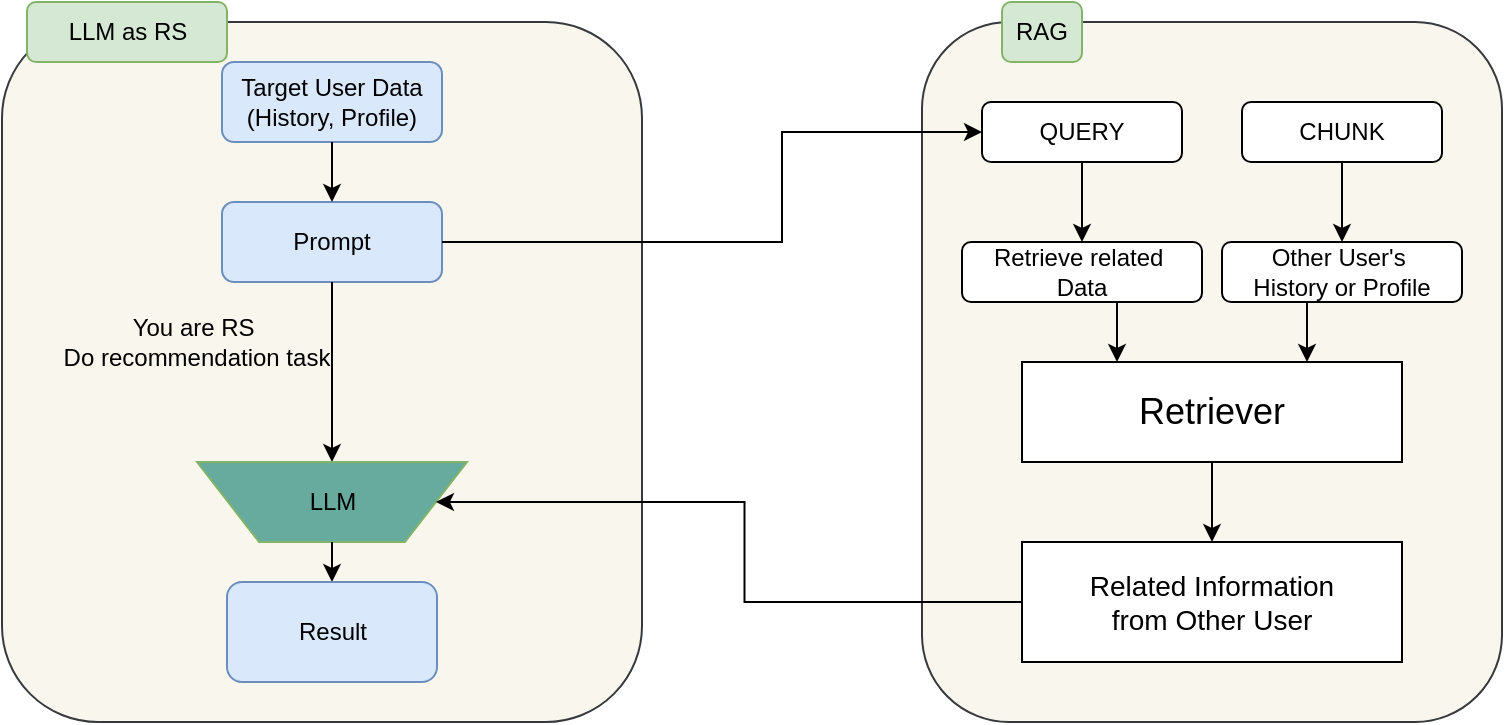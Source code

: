 <mxfile version="24.7.14">
  <diagram name="Page-1" id="HfTJeh2-XO4XwnW64IjF">
    <mxGraphModel dx="1037" dy="717" grid="1" gridSize="10" guides="1" tooltips="1" connect="1" arrows="1" fold="1" page="1" pageScale="1" pageWidth="850" pageHeight="1100" math="0" shadow="0">
      <root>
        <mxCell id="0" />
        <mxCell id="1" parent="0" />
        <mxCell id="4nz0dGqZHAHuWgcf-8ju-11" value="" style="rounded=1;whiteSpace=wrap;html=1;fillColor=#f9f7ed;strokeColor=#36393d;" vertex="1" parent="1">
          <mxGeometry x="160" y="60" width="320" height="350" as="geometry" />
        </mxCell>
        <mxCell id="4nz0dGqZHAHuWgcf-8ju-1" value="Target User Data&lt;div&gt;(History, Profile)&lt;/div&gt;" style="rounded=1;whiteSpace=wrap;html=1;fillColor=#dae8fc;strokeColor=#6c8ebf;" vertex="1" parent="1">
          <mxGeometry x="270" y="80" width="110" height="40" as="geometry" />
        </mxCell>
        <mxCell id="4nz0dGqZHAHuWgcf-8ju-2" value="Prompt" style="rounded=1;whiteSpace=wrap;html=1;fillColor=#dae8fc;strokeColor=#6c8ebf;" vertex="1" parent="1">
          <mxGeometry x="270" y="150" width="110" height="40" as="geometry" />
        </mxCell>
        <mxCell id="4nz0dGqZHAHuWgcf-8ju-3" value="" style="endArrow=classic;html=1;rounded=0;exitX=0.5;exitY=1;exitDx=0;exitDy=0;entryX=0.5;entryY=0;entryDx=0;entryDy=0;" edge="1" parent="1" source="4nz0dGqZHAHuWgcf-8ju-1" target="4nz0dGqZHAHuWgcf-8ju-2">
          <mxGeometry width="50" height="50" relative="1" as="geometry">
            <mxPoint x="400" y="400" as="sourcePoint" />
            <mxPoint x="450" y="350" as="targetPoint" />
          </mxGeometry>
        </mxCell>
        <mxCell id="4nz0dGqZHAHuWgcf-8ju-4" value="" style="endArrow=classic;html=1;rounded=0;exitX=0.5;exitY=1;exitDx=0;exitDy=0;entryX=0.5;entryY=0;entryDx=0;entryDy=0;" edge="1" parent="1" source="4nz0dGqZHAHuWgcf-8ju-2" target="4nz0dGqZHAHuWgcf-8ju-6">
          <mxGeometry width="50" height="50" relative="1" as="geometry">
            <mxPoint x="60" y="450" as="sourcePoint" />
            <mxPoint x="325" y="230" as="targetPoint" />
          </mxGeometry>
        </mxCell>
        <mxCell id="4nz0dGqZHAHuWgcf-8ju-6" value="LLM" style="verticalLabelPosition=middle;verticalAlign=middle;html=1;shape=trapezoid;perimeter=trapezoidPerimeter;whiteSpace=wrap;size=0.23;arcSize=10;flipV=1;labelPosition=center;align=center;fillColor=#67AB9F;strokeColor=#82b366;" vertex="1" parent="1">
          <mxGeometry x="257.5" y="280" width="135" height="40" as="geometry" />
        </mxCell>
        <mxCell id="4nz0dGqZHAHuWgcf-8ju-7" value="You are RS&amp;nbsp;&lt;div&gt;Do recommendation task&lt;/div&gt;" style="text;html=1;align=center;verticalAlign=middle;whiteSpace=wrap;rounded=0;" vertex="1" parent="1">
          <mxGeometry x="180" y="200" width="155" height="40" as="geometry" />
        </mxCell>
        <mxCell id="4nz0dGqZHAHuWgcf-8ju-9" value="" style="endArrow=classic;html=1;rounded=0;exitX=0.5;exitY=1;exitDx=0;exitDy=0;entryX=0.5;entryY=0;entryDx=0;entryDy=0;" edge="1" parent="1" source="4nz0dGqZHAHuWgcf-8ju-6" target="4nz0dGqZHAHuWgcf-8ju-10">
          <mxGeometry width="50" height="50" relative="1" as="geometry">
            <mxPoint x="330" y="430" as="sourcePoint" />
            <mxPoint x="380" y="380" as="targetPoint" />
          </mxGeometry>
        </mxCell>
        <mxCell id="4nz0dGqZHAHuWgcf-8ju-10" value="Result" style="rounded=1;whiteSpace=wrap;html=1;fillColor=#dae8fc;strokeColor=#6c8ebf;" vertex="1" parent="1">
          <mxGeometry x="272.5" y="340" width="105" height="50" as="geometry" />
        </mxCell>
        <mxCell id="4nz0dGqZHAHuWgcf-8ju-12" value="LLM as RS" style="rounded=1;whiteSpace=wrap;html=1;fillColor=#d5e8d4;strokeColor=#82b366;" vertex="1" parent="1">
          <mxGeometry x="172.5" y="50" width="100" height="30" as="geometry" />
        </mxCell>
        <mxCell id="4nz0dGqZHAHuWgcf-8ju-14" value="" style="rounded=1;whiteSpace=wrap;html=1;fillColor=#f9f7ed;strokeColor=#36393d;" vertex="1" parent="1">
          <mxGeometry x="620" y="60" width="290" height="350" as="geometry" />
        </mxCell>
        <mxCell id="4nz0dGqZHAHuWgcf-8ju-15" value="RAG" style="rounded=1;whiteSpace=wrap;html=1;fillColor=#d5e8d4;strokeColor=#82b366;" vertex="1" parent="1">
          <mxGeometry x="660" y="50" width="40" height="30" as="geometry" />
        </mxCell>
        <mxCell id="4nz0dGqZHAHuWgcf-8ju-16" value="" style="endArrow=classic;html=1;rounded=0;exitX=1;exitY=0.5;exitDx=0;exitDy=0;entryX=0;entryY=0.5;entryDx=0;entryDy=0;" edge="1" parent="1" source="4nz0dGqZHAHuWgcf-8ju-2" target="4nz0dGqZHAHuWgcf-8ju-17">
          <mxGeometry width="50" height="50" relative="1" as="geometry">
            <mxPoint x="150" y="500" as="sourcePoint" />
            <mxPoint x="200" y="450" as="targetPoint" />
            <Array as="points">
              <mxPoint x="550" y="170" />
              <mxPoint x="550" y="115" />
            </Array>
          </mxGeometry>
        </mxCell>
        <mxCell id="4nz0dGqZHAHuWgcf-8ju-36" style="edgeStyle=orthogonalEdgeStyle;rounded=0;orthogonalLoop=1;jettySize=auto;html=1;exitX=0.5;exitY=1;exitDx=0;exitDy=0;entryX=0.5;entryY=0;entryDx=0;entryDy=0;" edge="1" parent="1" source="4nz0dGqZHAHuWgcf-8ju-17" target="4nz0dGqZHAHuWgcf-8ju-18">
          <mxGeometry relative="1" as="geometry" />
        </mxCell>
        <mxCell id="4nz0dGqZHAHuWgcf-8ju-17" value="QUERY" style="rounded=1;whiteSpace=wrap;html=1;" vertex="1" parent="1">
          <mxGeometry x="650" y="100" width="100" height="30" as="geometry" />
        </mxCell>
        <mxCell id="4nz0dGqZHAHuWgcf-8ju-39" style="edgeStyle=orthogonalEdgeStyle;rounded=0;orthogonalLoop=1;jettySize=auto;html=1;exitX=0.5;exitY=1;exitDx=0;exitDy=0;entryX=0.25;entryY=0;entryDx=0;entryDy=0;" edge="1" parent="1" source="4nz0dGqZHAHuWgcf-8ju-18" target="4nz0dGqZHAHuWgcf-8ju-30">
          <mxGeometry relative="1" as="geometry" />
        </mxCell>
        <mxCell id="4nz0dGqZHAHuWgcf-8ju-18" value="Retrieve related&amp;nbsp;&lt;div&gt;Data&lt;/div&gt;" style="rounded=1;whiteSpace=wrap;html=1;" vertex="1" parent="1">
          <mxGeometry x="640" y="170" width="120" height="30" as="geometry" />
        </mxCell>
        <mxCell id="4nz0dGqZHAHuWgcf-8ju-38" style="edgeStyle=orthogonalEdgeStyle;rounded=0;orthogonalLoop=1;jettySize=auto;html=1;exitX=0.5;exitY=1;exitDx=0;exitDy=0;entryX=0.5;entryY=0;entryDx=0;entryDy=0;" edge="1" parent="1" source="4nz0dGqZHAHuWgcf-8ju-29" target="4nz0dGqZHAHuWgcf-8ju-37">
          <mxGeometry relative="1" as="geometry" />
        </mxCell>
        <mxCell id="4nz0dGqZHAHuWgcf-8ju-29" value="CHUNK" style="rounded=1;whiteSpace=wrap;html=1;" vertex="1" parent="1">
          <mxGeometry x="780" y="100" width="100" height="30" as="geometry" />
        </mxCell>
        <mxCell id="4nz0dGqZHAHuWgcf-8ju-34" style="edgeStyle=orthogonalEdgeStyle;rounded=0;orthogonalLoop=1;jettySize=auto;html=1;exitX=0.5;exitY=1;exitDx=0;exitDy=0;entryX=0.5;entryY=0;entryDx=0;entryDy=0;" edge="1" parent="1" source="4nz0dGqZHAHuWgcf-8ju-30" target="4nz0dGqZHAHuWgcf-8ju-33">
          <mxGeometry relative="1" as="geometry" />
        </mxCell>
        <mxCell id="4nz0dGqZHAHuWgcf-8ju-30" value="&lt;font style=&quot;font-size: 18px;&quot;&gt;Retriever&lt;/font&gt;" style="rounded=0;whiteSpace=wrap;html=1;" vertex="1" parent="1">
          <mxGeometry x="670" y="230" width="190" height="50" as="geometry" />
        </mxCell>
        <mxCell id="4nz0dGqZHAHuWgcf-8ju-35" style="edgeStyle=orthogonalEdgeStyle;rounded=0;orthogonalLoop=1;jettySize=auto;html=1;exitX=0;exitY=0.5;exitDx=0;exitDy=0;entryX=1;entryY=0.5;entryDx=0;entryDy=0;" edge="1" parent="1" source="4nz0dGqZHAHuWgcf-8ju-33" target="4nz0dGqZHAHuWgcf-8ju-6">
          <mxGeometry relative="1" as="geometry" />
        </mxCell>
        <mxCell id="4nz0dGqZHAHuWgcf-8ju-33" value="&lt;font style=&quot;font-size: 14px;&quot;&gt;Related Information&lt;/font&gt;&lt;div&gt;&lt;font style=&quot;font-size: 14px;&quot;&gt;from Other User&lt;/font&gt;&lt;/div&gt;" style="rounded=0;whiteSpace=wrap;html=1;" vertex="1" parent="1">
          <mxGeometry x="670" y="320" width="190" height="60" as="geometry" />
        </mxCell>
        <mxCell id="4nz0dGqZHAHuWgcf-8ju-40" style="edgeStyle=orthogonalEdgeStyle;rounded=0;orthogonalLoop=1;jettySize=auto;html=1;exitX=0.5;exitY=1;exitDx=0;exitDy=0;entryX=0.75;entryY=0;entryDx=0;entryDy=0;" edge="1" parent="1" source="4nz0dGqZHAHuWgcf-8ju-37" target="4nz0dGqZHAHuWgcf-8ju-30">
          <mxGeometry relative="1" as="geometry" />
        </mxCell>
        <mxCell id="4nz0dGqZHAHuWgcf-8ju-37" value="Other User&#39;s&amp;nbsp;&lt;div&gt;History or Profile&lt;/div&gt;" style="rounded=1;whiteSpace=wrap;html=1;" vertex="1" parent="1">
          <mxGeometry x="770" y="170" width="120" height="30" as="geometry" />
        </mxCell>
      </root>
    </mxGraphModel>
  </diagram>
</mxfile>
